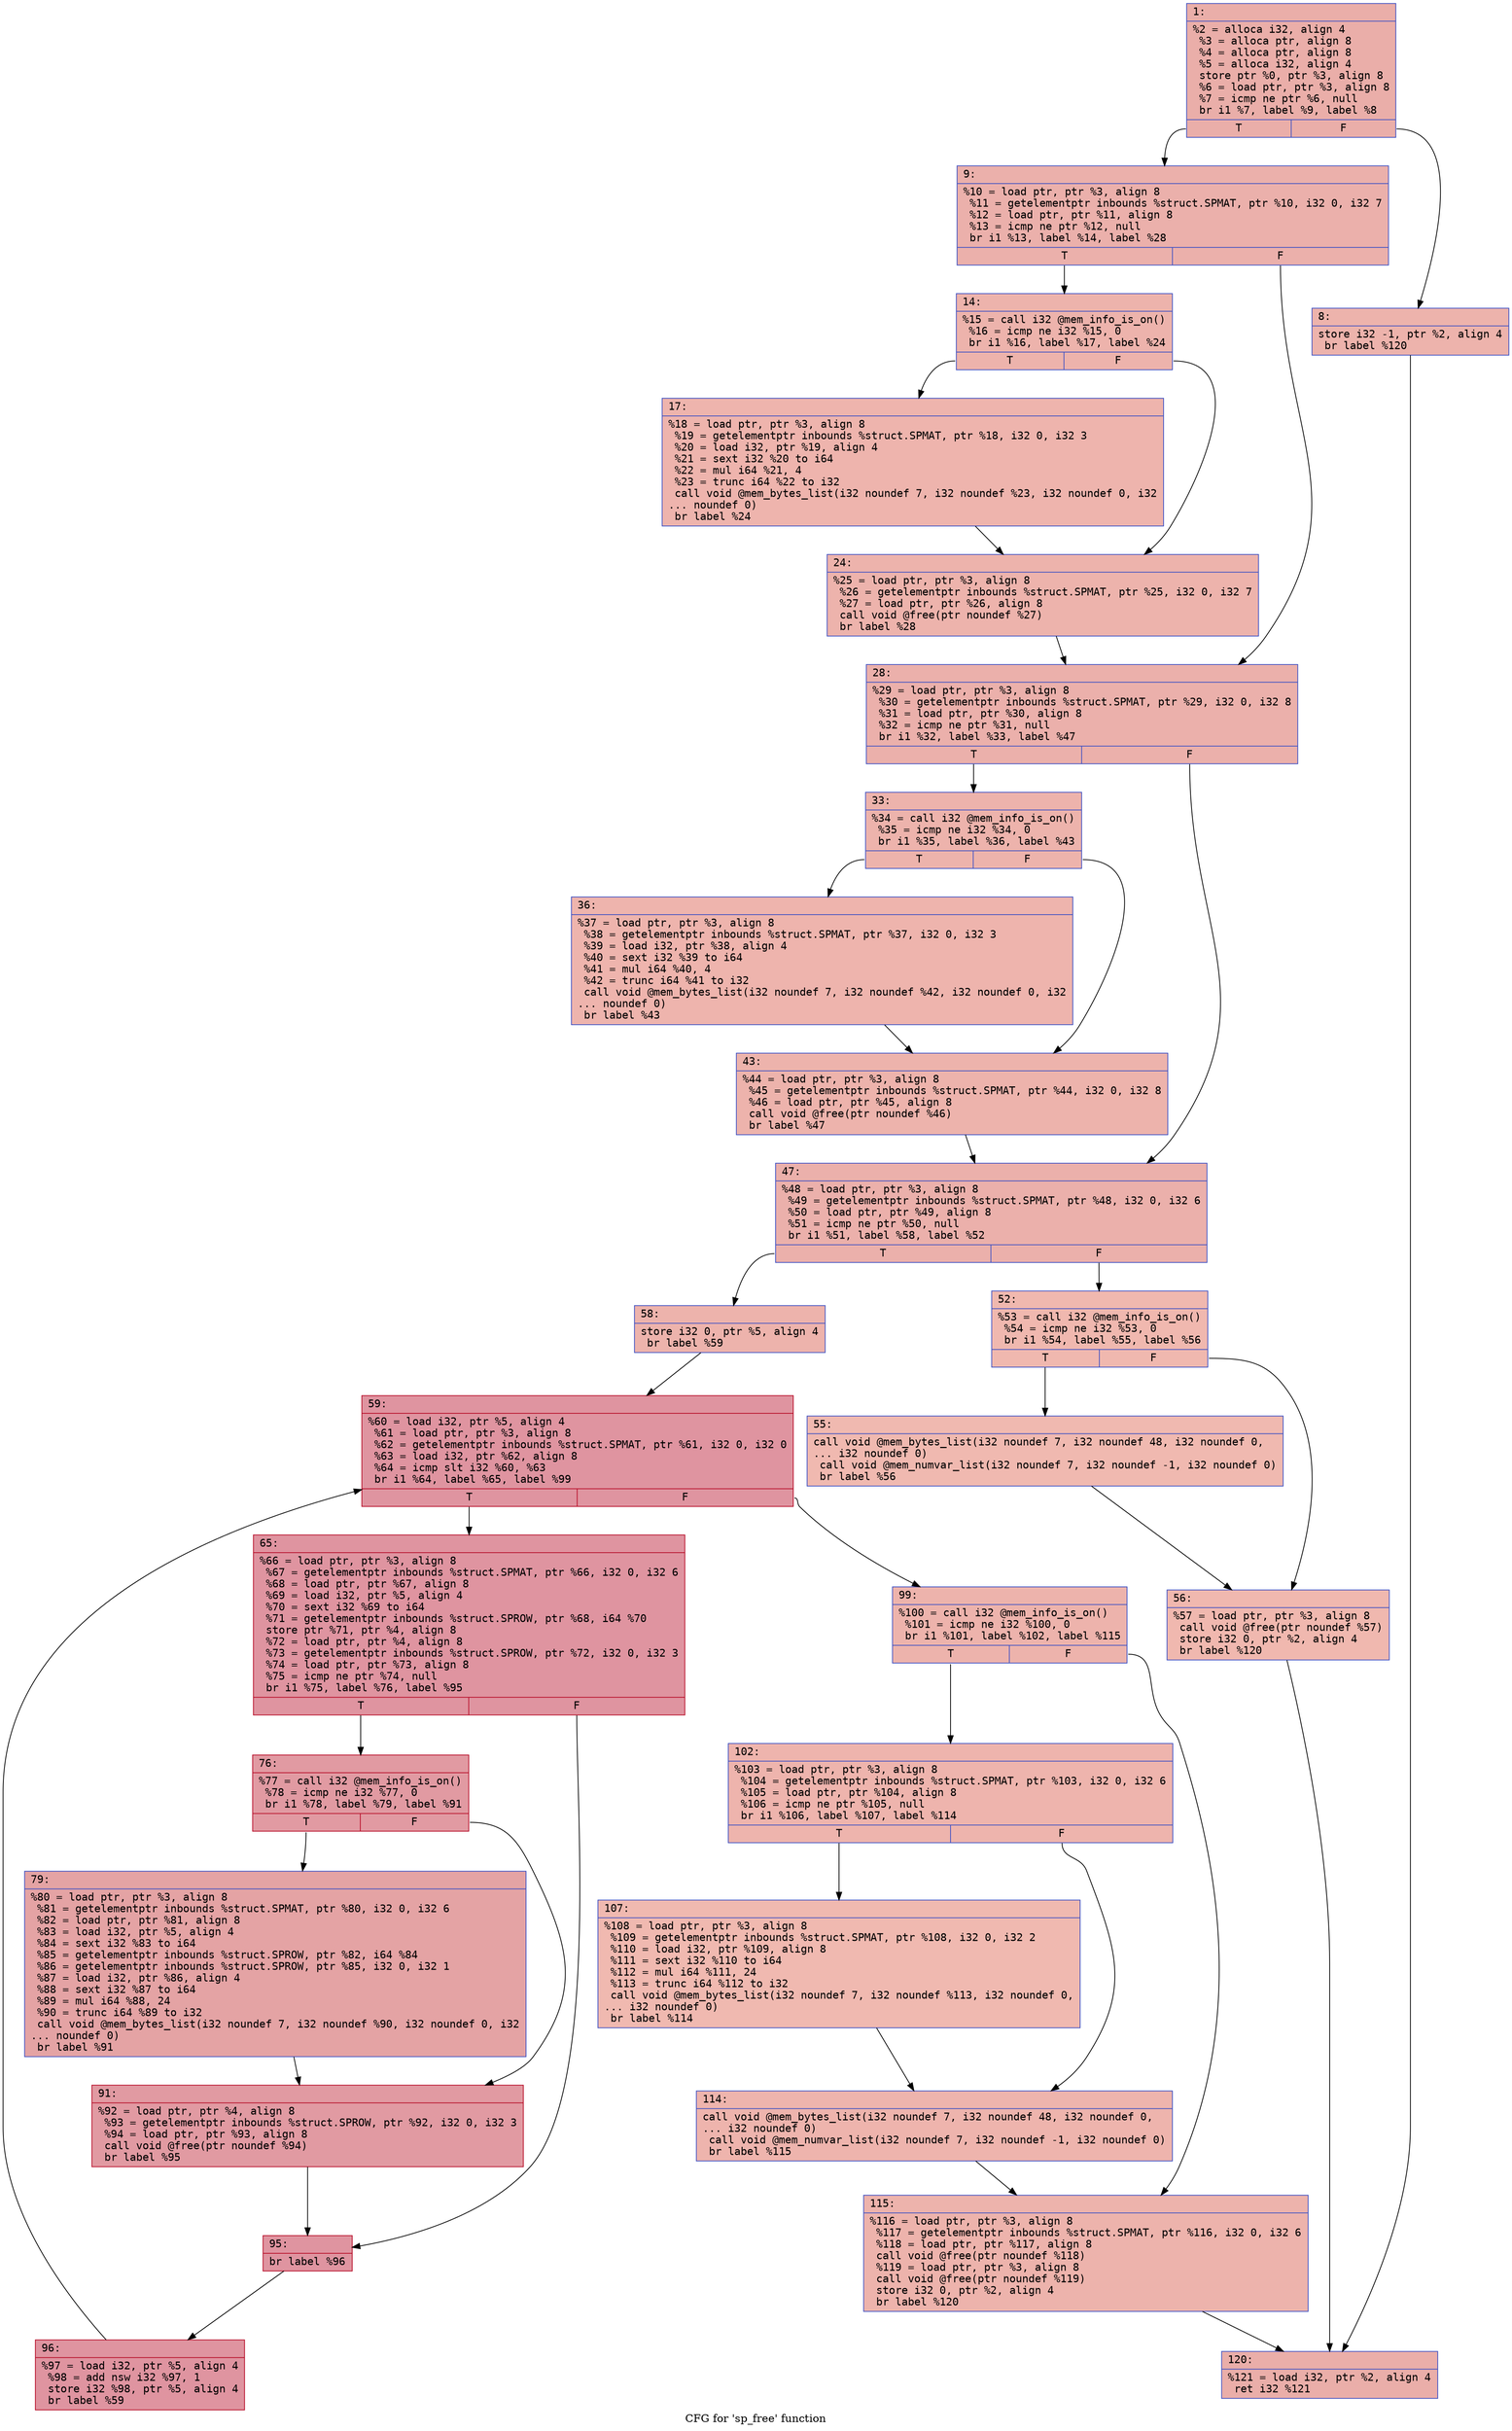 digraph "CFG for 'sp_free' function" {
	label="CFG for 'sp_free' function";

	Node0x6000026627b0 [shape=record,color="#3d50c3ff", style=filled, fillcolor="#d0473d70" fontname="Courier",label="{1:\l|  %2 = alloca i32, align 4\l  %3 = alloca ptr, align 8\l  %4 = alloca ptr, align 8\l  %5 = alloca i32, align 4\l  store ptr %0, ptr %3, align 8\l  %6 = load ptr, ptr %3, align 8\l  %7 = icmp ne ptr %6, null\l  br i1 %7, label %9, label %8\l|{<s0>T|<s1>F}}"];
	Node0x6000026627b0:s0 -> Node0x600002662850[tooltip="1 -> 9\nProbability 62.50%" ];
	Node0x6000026627b0:s1 -> Node0x600002662800[tooltip="1 -> 8\nProbability 37.50%" ];
	Node0x600002662800 [shape=record,color="#3d50c3ff", style=filled, fillcolor="#d6524470" fontname="Courier",label="{8:\l|  store i32 -1, ptr %2, align 4\l  br label %120\l}"];
	Node0x600002662800 -> Node0x600002663020[tooltip="8 -> 120\nProbability 100.00%" ];
	Node0x600002662850 [shape=record,color="#3d50c3ff", style=filled, fillcolor="#d24b4070" fontname="Courier",label="{9:\l|  %10 = load ptr, ptr %3, align 8\l  %11 = getelementptr inbounds %struct.SPMAT, ptr %10, i32 0, i32 7\l  %12 = load ptr, ptr %11, align 8\l  %13 = icmp ne ptr %12, null\l  br i1 %13, label %14, label %28\l|{<s0>T|<s1>F}}"];
	Node0x600002662850:s0 -> Node0x6000026628a0[tooltip="9 -> 14\nProbability 62.50%" ];
	Node0x600002662850:s1 -> Node0x600002662990[tooltip="9 -> 28\nProbability 37.50%" ];
	Node0x6000026628a0 [shape=record,color="#3d50c3ff", style=filled, fillcolor="#d6524470" fontname="Courier",label="{14:\l|  %15 = call i32 @mem_info_is_on()\l  %16 = icmp ne i32 %15, 0\l  br i1 %16, label %17, label %24\l|{<s0>T|<s1>F}}"];
	Node0x6000026628a0:s0 -> Node0x6000026628f0[tooltip="14 -> 17\nProbability 62.50%" ];
	Node0x6000026628a0:s1 -> Node0x600002662940[tooltip="14 -> 24\nProbability 37.50%" ];
	Node0x6000026628f0 [shape=record,color="#3d50c3ff", style=filled, fillcolor="#d8564670" fontname="Courier",label="{17:\l|  %18 = load ptr, ptr %3, align 8\l  %19 = getelementptr inbounds %struct.SPMAT, ptr %18, i32 0, i32 3\l  %20 = load i32, ptr %19, align 4\l  %21 = sext i32 %20 to i64\l  %22 = mul i64 %21, 4\l  %23 = trunc i64 %22 to i32\l  call void @mem_bytes_list(i32 noundef 7, i32 noundef %23, i32 noundef 0, i32\l... noundef 0)\l  br label %24\l}"];
	Node0x6000026628f0 -> Node0x600002662940[tooltip="17 -> 24\nProbability 100.00%" ];
	Node0x600002662940 [shape=record,color="#3d50c3ff", style=filled, fillcolor="#d6524470" fontname="Courier",label="{24:\l|  %25 = load ptr, ptr %3, align 8\l  %26 = getelementptr inbounds %struct.SPMAT, ptr %25, i32 0, i32 7\l  %27 = load ptr, ptr %26, align 8\l  call void @free(ptr noundef %27)\l  br label %28\l}"];
	Node0x600002662940 -> Node0x600002662990[tooltip="24 -> 28\nProbability 100.00%" ];
	Node0x600002662990 [shape=record,color="#3d50c3ff", style=filled, fillcolor="#d24b4070" fontname="Courier",label="{28:\l|  %29 = load ptr, ptr %3, align 8\l  %30 = getelementptr inbounds %struct.SPMAT, ptr %29, i32 0, i32 8\l  %31 = load ptr, ptr %30, align 8\l  %32 = icmp ne ptr %31, null\l  br i1 %32, label %33, label %47\l|{<s0>T|<s1>F}}"];
	Node0x600002662990:s0 -> Node0x6000026629e0[tooltip="28 -> 33\nProbability 62.50%" ];
	Node0x600002662990:s1 -> Node0x600002662ad0[tooltip="28 -> 47\nProbability 37.50%" ];
	Node0x6000026629e0 [shape=record,color="#3d50c3ff", style=filled, fillcolor="#d6524470" fontname="Courier",label="{33:\l|  %34 = call i32 @mem_info_is_on()\l  %35 = icmp ne i32 %34, 0\l  br i1 %35, label %36, label %43\l|{<s0>T|<s1>F}}"];
	Node0x6000026629e0:s0 -> Node0x600002662a30[tooltip="33 -> 36\nProbability 62.50%" ];
	Node0x6000026629e0:s1 -> Node0x600002662a80[tooltip="33 -> 43\nProbability 37.50%" ];
	Node0x600002662a30 [shape=record,color="#3d50c3ff", style=filled, fillcolor="#d8564670" fontname="Courier",label="{36:\l|  %37 = load ptr, ptr %3, align 8\l  %38 = getelementptr inbounds %struct.SPMAT, ptr %37, i32 0, i32 3\l  %39 = load i32, ptr %38, align 4\l  %40 = sext i32 %39 to i64\l  %41 = mul i64 %40, 4\l  %42 = trunc i64 %41 to i32\l  call void @mem_bytes_list(i32 noundef 7, i32 noundef %42, i32 noundef 0, i32\l... noundef 0)\l  br label %43\l}"];
	Node0x600002662a30 -> Node0x600002662a80[tooltip="36 -> 43\nProbability 100.00%" ];
	Node0x600002662a80 [shape=record,color="#3d50c3ff", style=filled, fillcolor="#d6524470" fontname="Courier",label="{43:\l|  %44 = load ptr, ptr %3, align 8\l  %45 = getelementptr inbounds %struct.SPMAT, ptr %44, i32 0, i32 8\l  %46 = load ptr, ptr %45, align 8\l  call void @free(ptr noundef %46)\l  br label %47\l}"];
	Node0x600002662a80 -> Node0x600002662ad0[tooltip="43 -> 47\nProbability 100.00%" ];
	Node0x600002662ad0 [shape=record,color="#3d50c3ff", style=filled, fillcolor="#d24b4070" fontname="Courier",label="{47:\l|  %48 = load ptr, ptr %3, align 8\l  %49 = getelementptr inbounds %struct.SPMAT, ptr %48, i32 0, i32 6\l  %50 = load ptr, ptr %49, align 8\l  %51 = icmp ne ptr %50, null\l  br i1 %51, label %58, label %52\l|{<s0>T|<s1>F}}"];
	Node0x600002662ad0:s0 -> Node0x600002662c10[tooltip="47 -> 58\nProbability 62.50%" ];
	Node0x600002662ad0:s1 -> Node0x600002662b20[tooltip="47 -> 52\nProbability 37.50%" ];
	Node0x600002662b20 [shape=record,color="#3d50c3ff", style=filled, fillcolor="#dc5d4a70" fontname="Courier",label="{52:\l|  %53 = call i32 @mem_info_is_on()\l  %54 = icmp ne i32 %53, 0\l  br i1 %54, label %55, label %56\l|{<s0>T|<s1>F}}"];
	Node0x600002662b20:s0 -> Node0x600002662b70[tooltip="52 -> 55\nProbability 62.50%" ];
	Node0x600002662b20:s1 -> Node0x600002662bc0[tooltip="52 -> 56\nProbability 37.50%" ];
	Node0x600002662b70 [shape=record,color="#3d50c3ff", style=filled, fillcolor="#de614d70" fontname="Courier",label="{55:\l|  call void @mem_bytes_list(i32 noundef 7, i32 noundef 48, i32 noundef 0,\l... i32 noundef 0)\l  call void @mem_numvar_list(i32 noundef 7, i32 noundef -1, i32 noundef 0)\l  br label %56\l}"];
	Node0x600002662b70 -> Node0x600002662bc0[tooltip="55 -> 56\nProbability 100.00%" ];
	Node0x600002662bc0 [shape=record,color="#3d50c3ff", style=filled, fillcolor="#dc5d4a70" fontname="Courier",label="{56:\l|  %57 = load ptr, ptr %3, align 8\l  call void @free(ptr noundef %57)\l  store i32 0, ptr %2, align 4\l  br label %120\l}"];
	Node0x600002662bc0 -> Node0x600002663020[tooltip="56 -> 120\nProbability 100.00%" ];
	Node0x600002662c10 [shape=record,color="#3d50c3ff", style=filled, fillcolor="#d6524470" fontname="Courier",label="{58:\l|  store i32 0, ptr %5, align 4\l  br label %59\l}"];
	Node0x600002662c10 -> Node0x600002662c60[tooltip="58 -> 59\nProbability 100.00%" ];
	Node0x600002662c60 [shape=record,color="#b70d28ff", style=filled, fillcolor="#b70d2870" fontname="Courier",label="{59:\l|  %60 = load i32, ptr %5, align 4\l  %61 = load ptr, ptr %3, align 8\l  %62 = getelementptr inbounds %struct.SPMAT, ptr %61, i32 0, i32 0\l  %63 = load i32, ptr %62, align 8\l  %64 = icmp slt i32 %60, %63\l  br i1 %64, label %65, label %99\l|{<s0>T|<s1>F}}"];
	Node0x600002662c60:s0 -> Node0x600002662cb0[tooltip="59 -> 65\nProbability 96.88%" ];
	Node0x600002662c60:s1 -> Node0x600002662e90[tooltip="59 -> 99\nProbability 3.12%" ];
	Node0x600002662cb0 [shape=record,color="#b70d28ff", style=filled, fillcolor="#b70d2870" fontname="Courier",label="{65:\l|  %66 = load ptr, ptr %3, align 8\l  %67 = getelementptr inbounds %struct.SPMAT, ptr %66, i32 0, i32 6\l  %68 = load ptr, ptr %67, align 8\l  %69 = load i32, ptr %5, align 4\l  %70 = sext i32 %69 to i64\l  %71 = getelementptr inbounds %struct.SPROW, ptr %68, i64 %70\l  store ptr %71, ptr %4, align 8\l  %72 = load ptr, ptr %4, align 8\l  %73 = getelementptr inbounds %struct.SPROW, ptr %72, i32 0, i32 3\l  %74 = load ptr, ptr %73, align 8\l  %75 = icmp ne ptr %74, null\l  br i1 %75, label %76, label %95\l|{<s0>T|<s1>F}}"];
	Node0x600002662cb0:s0 -> Node0x600002662d00[tooltip="65 -> 76\nProbability 62.50%" ];
	Node0x600002662cb0:s1 -> Node0x600002662df0[tooltip="65 -> 95\nProbability 37.50%" ];
	Node0x600002662d00 [shape=record,color="#b70d28ff", style=filled, fillcolor="#bb1b2c70" fontname="Courier",label="{76:\l|  %77 = call i32 @mem_info_is_on()\l  %78 = icmp ne i32 %77, 0\l  br i1 %78, label %79, label %91\l|{<s0>T|<s1>F}}"];
	Node0x600002662d00:s0 -> Node0x600002662d50[tooltip="76 -> 79\nProbability 62.50%" ];
	Node0x600002662d00:s1 -> Node0x600002662da0[tooltip="76 -> 91\nProbability 37.50%" ];
	Node0x600002662d50 [shape=record,color="#3d50c3ff", style=filled, fillcolor="#c32e3170" fontname="Courier",label="{79:\l|  %80 = load ptr, ptr %3, align 8\l  %81 = getelementptr inbounds %struct.SPMAT, ptr %80, i32 0, i32 6\l  %82 = load ptr, ptr %81, align 8\l  %83 = load i32, ptr %5, align 4\l  %84 = sext i32 %83 to i64\l  %85 = getelementptr inbounds %struct.SPROW, ptr %82, i64 %84\l  %86 = getelementptr inbounds %struct.SPROW, ptr %85, i32 0, i32 1\l  %87 = load i32, ptr %86, align 4\l  %88 = sext i32 %87 to i64\l  %89 = mul i64 %88, 24\l  %90 = trunc i64 %89 to i32\l  call void @mem_bytes_list(i32 noundef 7, i32 noundef %90, i32 noundef 0, i32\l... noundef 0)\l  br label %91\l}"];
	Node0x600002662d50 -> Node0x600002662da0[tooltip="79 -> 91\nProbability 100.00%" ];
	Node0x600002662da0 [shape=record,color="#b70d28ff", style=filled, fillcolor="#bb1b2c70" fontname="Courier",label="{91:\l|  %92 = load ptr, ptr %4, align 8\l  %93 = getelementptr inbounds %struct.SPROW, ptr %92, i32 0, i32 3\l  %94 = load ptr, ptr %93, align 8\l  call void @free(ptr noundef %94)\l  br label %95\l}"];
	Node0x600002662da0 -> Node0x600002662df0[tooltip="91 -> 95\nProbability 100.00%" ];
	Node0x600002662df0 [shape=record,color="#b70d28ff", style=filled, fillcolor="#b70d2870" fontname="Courier",label="{95:\l|  br label %96\l}"];
	Node0x600002662df0 -> Node0x600002662e40[tooltip="95 -> 96\nProbability 100.00%" ];
	Node0x600002662e40 [shape=record,color="#b70d28ff", style=filled, fillcolor="#b70d2870" fontname="Courier",label="{96:\l|  %97 = load i32, ptr %5, align 4\l  %98 = add nsw i32 %97, 1\l  store i32 %98, ptr %5, align 4\l  br label %59\l}"];
	Node0x600002662e40 -> Node0x600002662c60[tooltip="96 -> 59\nProbability 100.00%" ];
	Node0x600002662e90 [shape=record,color="#3d50c3ff", style=filled, fillcolor="#d6524470" fontname="Courier",label="{99:\l|  %100 = call i32 @mem_info_is_on()\l  %101 = icmp ne i32 %100, 0\l  br i1 %101, label %102, label %115\l|{<s0>T|<s1>F}}"];
	Node0x600002662e90:s0 -> Node0x600002662ee0[tooltip="99 -> 102\nProbability 62.50%" ];
	Node0x600002662e90:s1 -> Node0x600002662fd0[tooltip="99 -> 115\nProbability 37.50%" ];
	Node0x600002662ee0 [shape=record,color="#3d50c3ff", style=filled, fillcolor="#d8564670" fontname="Courier",label="{102:\l|  %103 = load ptr, ptr %3, align 8\l  %104 = getelementptr inbounds %struct.SPMAT, ptr %103, i32 0, i32 6\l  %105 = load ptr, ptr %104, align 8\l  %106 = icmp ne ptr %105, null\l  br i1 %106, label %107, label %114\l|{<s0>T|<s1>F}}"];
	Node0x600002662ee0:s0 -> Node0x600002662f30[tooltip="102 -> 107\nProbability 62.50%" ];
	Node0x600002662ee0:s1 -> Node0x600002662f80[tooltip="102 -> 114\nProbability 37.50%" ];
	Node0x600002662f30 [shape=record,color="#3d50c3ff", style=filled, fillcolor="#de614d70" fontname="Courier",label="{107:\l|  %108 = load ptr, ptr %3, align 8\l  %109 = getelementptr inbounds %struct.SPMAT, ptr %108, i32 0, i32 2\l  %110 = load i32, ptr %109, align 8\l  %111 = sext i32 %110 to i64\l  %112 = mul i64 %111, 24\l  %113 = trunc i64 %112 to i32\l  call void @mem_bytes_list(i32 noundef 7, i32 noundef %113, i32 noundef 0,\l... i32 noundef 0)\l  br label %114\l}"];
	Node0x600002662f30 -> Node0x600002662f80[tooltip="107 -> 114\nProbability 100.00%" ];
	Node0x600002662f80 [shape=record,color="#3d50c3ff", style=filled, fillcolor="#d8564670" fontname="Courier",label="{114:\l|  call void @mem_bytes_list(i32 noundef 7, i32 noundef 48, i32 noundef 0,\l... i32 noundef 0)\l  call void @mem_numvar_list(i32 noundef 7, i32 noundef -1, i32 noundef 0)\l  br label %115\l}"];
	Node0x600002662f80 -> Node0x600002662fd0[tooltip="114 -> 115\nProbability 100.00%" ];
	Node0x600002662fd0 [shape=record,color="#3d50c3ff", style=filled, fillcolor="#d6524470" fontname="Courier",label="{115:\l|  %116 = load ptr, ptr %3, align 8\l  %117 = getelementptr inbounds %struct.SPMAT, ptr %116, i32 0, i32 6\l  %118 = load ptr, ptr %117, align 8\l  call void @free(ptr noundef %118)\l  %119 = load ptr, ptr %3, align 8\l  call void @free(ptr noundef %119)\l  store i32 0, ptr %2, align 4\l  br label %120\l}"];
	Node0x600002662fd0 -> Node0x600002663020[tooltip="115 -> 120\nProbability 100.00%" ];
	Node0x600002663020 [shape=record,color="#3d50c3ff", style=filled, fillcolor="#d0473d70" fontname="Courier",label="{120:\l|  %121 = load i32, ptr %2, align 4\l  ret i32 %121\l}"];
}
